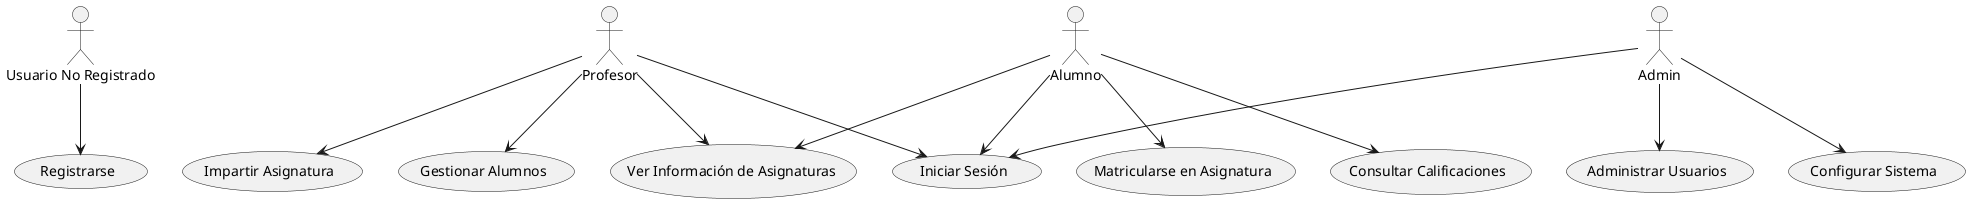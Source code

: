 @startuml

actor "Usuario No Registrado" as UsuarioNoRegistrado
actor Profesor
actor Alumno
actor Admin

usecase "Registrarse" as UC_Registrarse
usecase "Iniciar Sesión" as UC_IniciarSesion
usecase "Ver Información de Asignaturas" as UC_VerInfoAsignaturas
usecase "Matricularse en Asignatura" as UC_Matricularse
usecase "Consultar Calificaciones" as UC_ConsultarCalificaciones
usecase "Impartir Asignatura" as UC_ImpartirAsignatura
usecase "Gestionar Alumnos" as UC_GestionarAlumnos
usecase "Administrar Usuarios" as UC_AdministrarUsuarios
usecase "Configurar Sistema" as UC_ConfigurarSistema

UsuarioNoRegistrado --> UC_Registrarse

Alumno --> UC_IniciarSesion
Alumno --> UC_VerInfoAsignaturas
Alumno --> UC_Matricularse
Alumno --> UC_ConsultarCalificaciones

Profesor --> UC_IniciarSesion
Profesor --> UC_VerInfoAsignaturas
Profesor --> UC_ImpartirAsignatura
Profesor --> UC_GestionarAlumnos

Admin --> UC_IniciarSesion
Admin --> UC_AdministrarUsuarios
Admin --> UC_ConfigurarSistema

@enduml

